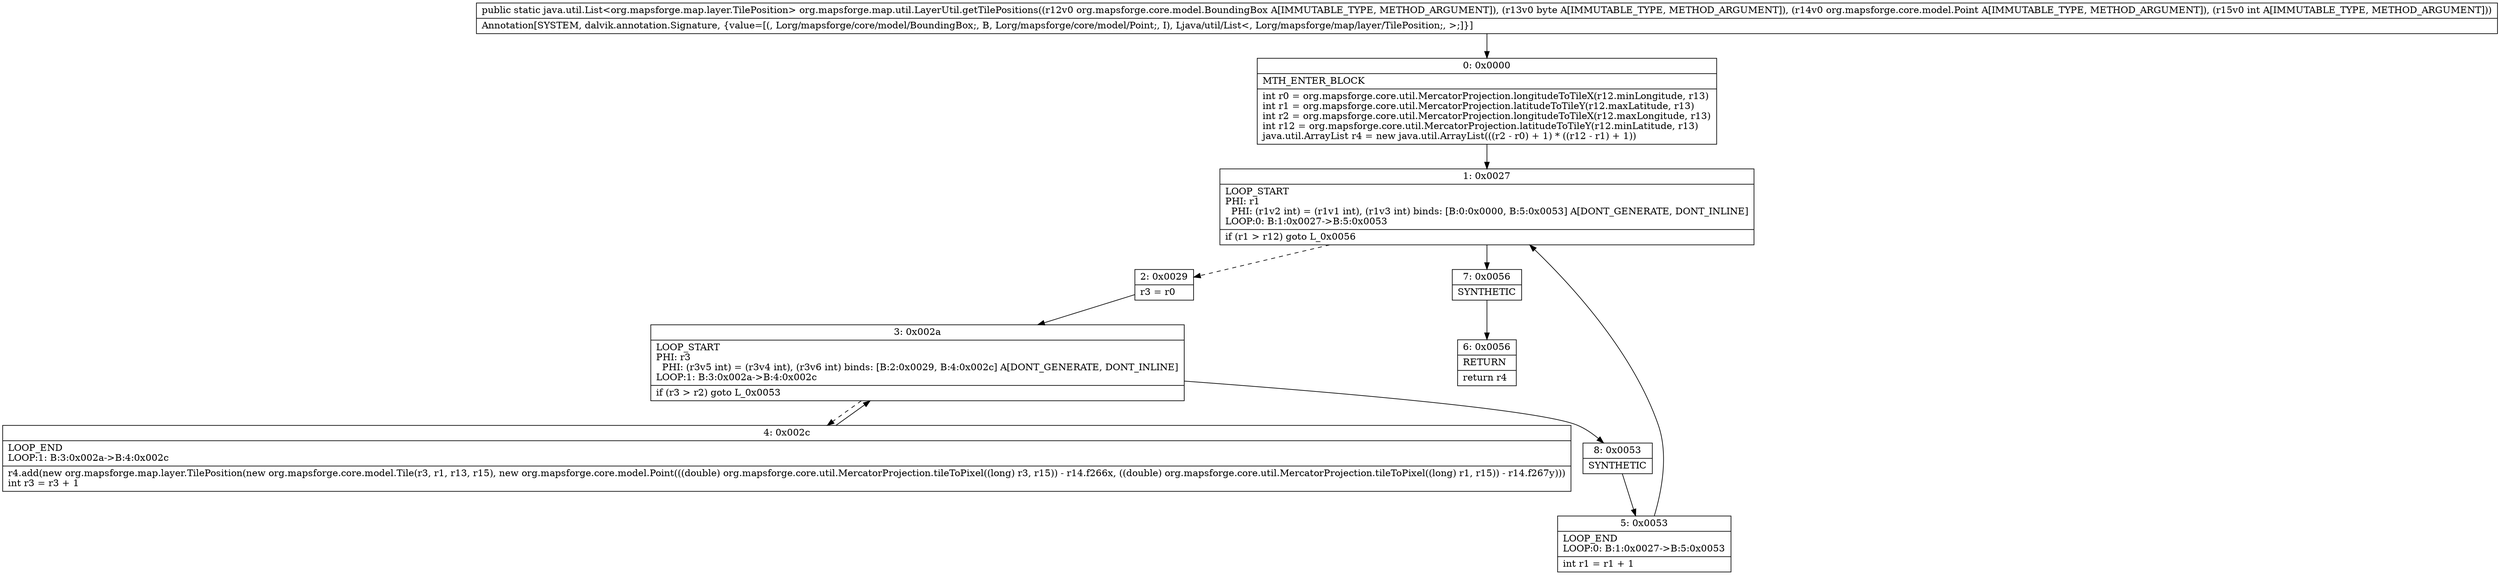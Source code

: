 digraph "CFG fororg.mapsforge.map.util.LayerUtil.getTilePositions(Lorg\/mapsforge\/core\/model\/BoundingBox;BLorg\/mapsforge\/core\/model\/Point;I)Ljava\/util\/List;" {
Node_0 [shape=record,label="{0\:\ 0x0000|MTH_ENTER_BLOCK\l|int r0 = org.mapsforge.core.util.MercatorProjection.longitudeToTileX(r12.minLongitude, r13)\lint r1 = org.mapsforge.core.util.MercatorProjection.latitudeToTileY(r12.maxLatitude, r13)\lint r2 = org.mapsforge.core.util.MercatorProjection.longitudeToTileX(r12.maxLongitude, r13)\lint r12 = org.mapsforge.core.util.MercatorProjection.latitudeToTileY(r12.minLatitude, r13)\ljava.util.ArrayList r4 = new java.util.ArrayList(((r2 \- r0) + 1) * ((r12 \- r1) + 1))\l}"];
Node_1 [shape=record,label="{1\:\ 0x0027|LOOP_START\lPHI: r1 \l  PHI: (r1v2 int) = (r1v1 int), (r1v3 int) binds: [B:0:0x0000, B:5:0x0053] A[DONT_GENERATE, DONT_INLINE]\lLOOP:0: B:1:0x0027\-\>B:5:0x0053\l|if (r1 \> r12) goto L_0x0056\l}"];
Node_2 [shape=record,label="{2\:\ 0x0029|r3 = r0\l}"];
Node_3 [shape=record,label="{3\:\ 0x002a|LOOP_START\lPHI: r3 \l  PHI: (r3v5 int) = (r3v4 int), (r3v6 int) binds: [B:2:0x0029, B:4:0x002c] A[DONT_GENERATE, DONT_INLINE]\lLOOP:1: B:3:0x002a\-\>B:4:0x002c\l|if (r3 \> r2) goto L_0x0053\l}"];
Node_4 [shape=record,label="{4\:\ 0x002c|LOOP_END\lLOOP:1: B:3:0x002a\-\>B:4:0x002c\l|r4.add(new org.mapsforge.map.layer.TilePosition(new org.mapsforge.core.model.Tile(r3, r1, r13, r15), new org.mapsforge.core.model.Point(((double) org.mapsforge.core.util.MercatorProjection.tileToPixel((long) r3, r15)) \- r14.f266x, ((double) org.mapsforge.core.util.MercatorProjection.tileToPixel((long) r1, r15)) \- r14.f267y)))\lint r3 = r3 + 1\l}"];
Node_5 [shape=record,label="{5\:\ 0x0053|LOOP_END\lLOOP:0: B:1:0x0027\-\>B:5:0x0053\l|int r1 = r1 + 1\l}"];
Node_6 [shape=record,label="{6\:\ 0x0056|RETURN\l|return r4\l}"];
Node_7 [shape=record,label="{7\:\ 0x0056|SYNTHETIC\l}"];
Node_8 [shape=record,label="{8\:\ 0x0053|SYNTHETIC\l}"];
MethodNode[shape=record,label="{public static java.util.List\<org.mapsforge.map.layer.TilePosition\> org.mapsforge.map.util.LayerUtil.getTilePositions((r12v0 org.mapsforge.core.model.BoundingBox A[IMMUTABLE_TYPE, METHOD_ARGUMENT]), (r13v0 byte A[IMMUTABLE_TYPE, METHOD_ARGUMENT]), (r14v0 org.mapsforge.core.model.Point A[IMMUTABLE_TYPE, METHOD_ARGUMENT]), (r15v0 int A[IMMUTABLE_TYPE, METHOD_ARGUMENT]))  | Annotation[SYSTEM, dalvik.annotation.Signature, \{value=[(, Lorg\/mapsforge\/core\/model\/BoundingBox;, B, Lorg\/mapsforge\/core\/model\/Point;, I), Ljava\/util\/List\<, Lorg\/mapsforge\/map\/layer\/TilePosition;, \>;]\}]\l}"];
MethodNode -> Node_0;
Node_0 -> Node_1;
Node_1 -> Node_2[style=dashed];
Node_1 -> Node_7;
Node_2 -> Node_3;
Node_3 -> Node_4[style=dashed];
Node_3 -> Node_8;
Node_4 -> Node_3;
Node_5 -> Node_1;
Node_7 -> Node_6;
Node_8 -> Node_5;
}

